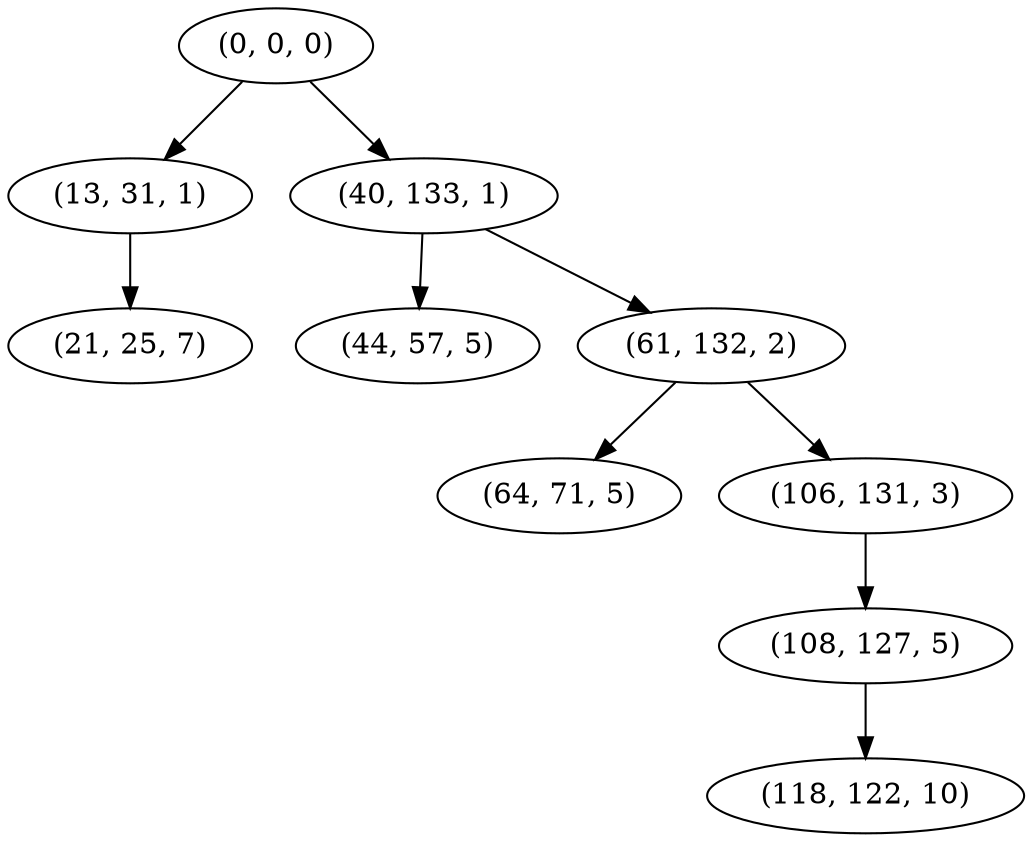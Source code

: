 digraph tree {
    "(0, 0, 0)";
    "(13, 31, 1)";
    "(21, 25, 7)";
    "(40, 133, 1)";
    "(44, 57, 5)";
    "(61, 132, 2)";
    "(64, 71, 5)";
    "(106, 131, 3)";
    "(108, 127, 5)";
    "(118, 122, 10)";
    "(0, 0, 0)" -> "(13, 31, 1)";
    "(0, 0, 0)" -> "(40, 133, 1)";
    "(13, 31, 1)" -> "(21, 25, 7)";
    "(40, 133, 1)" -> "(44, 57, 5)";
    "(40, 133, 1)" -> "(61, 132, 2)";
    "(61, 132, 2)" -> "(64, 71, 5)";
    "(61, 132, 2)" -> "(106, 131, 3)";
    "(106, 131, 3)" -> "(108, 127, 5)";
    "(108, 127, 5)" -> "(118, 122, 10)";
}
